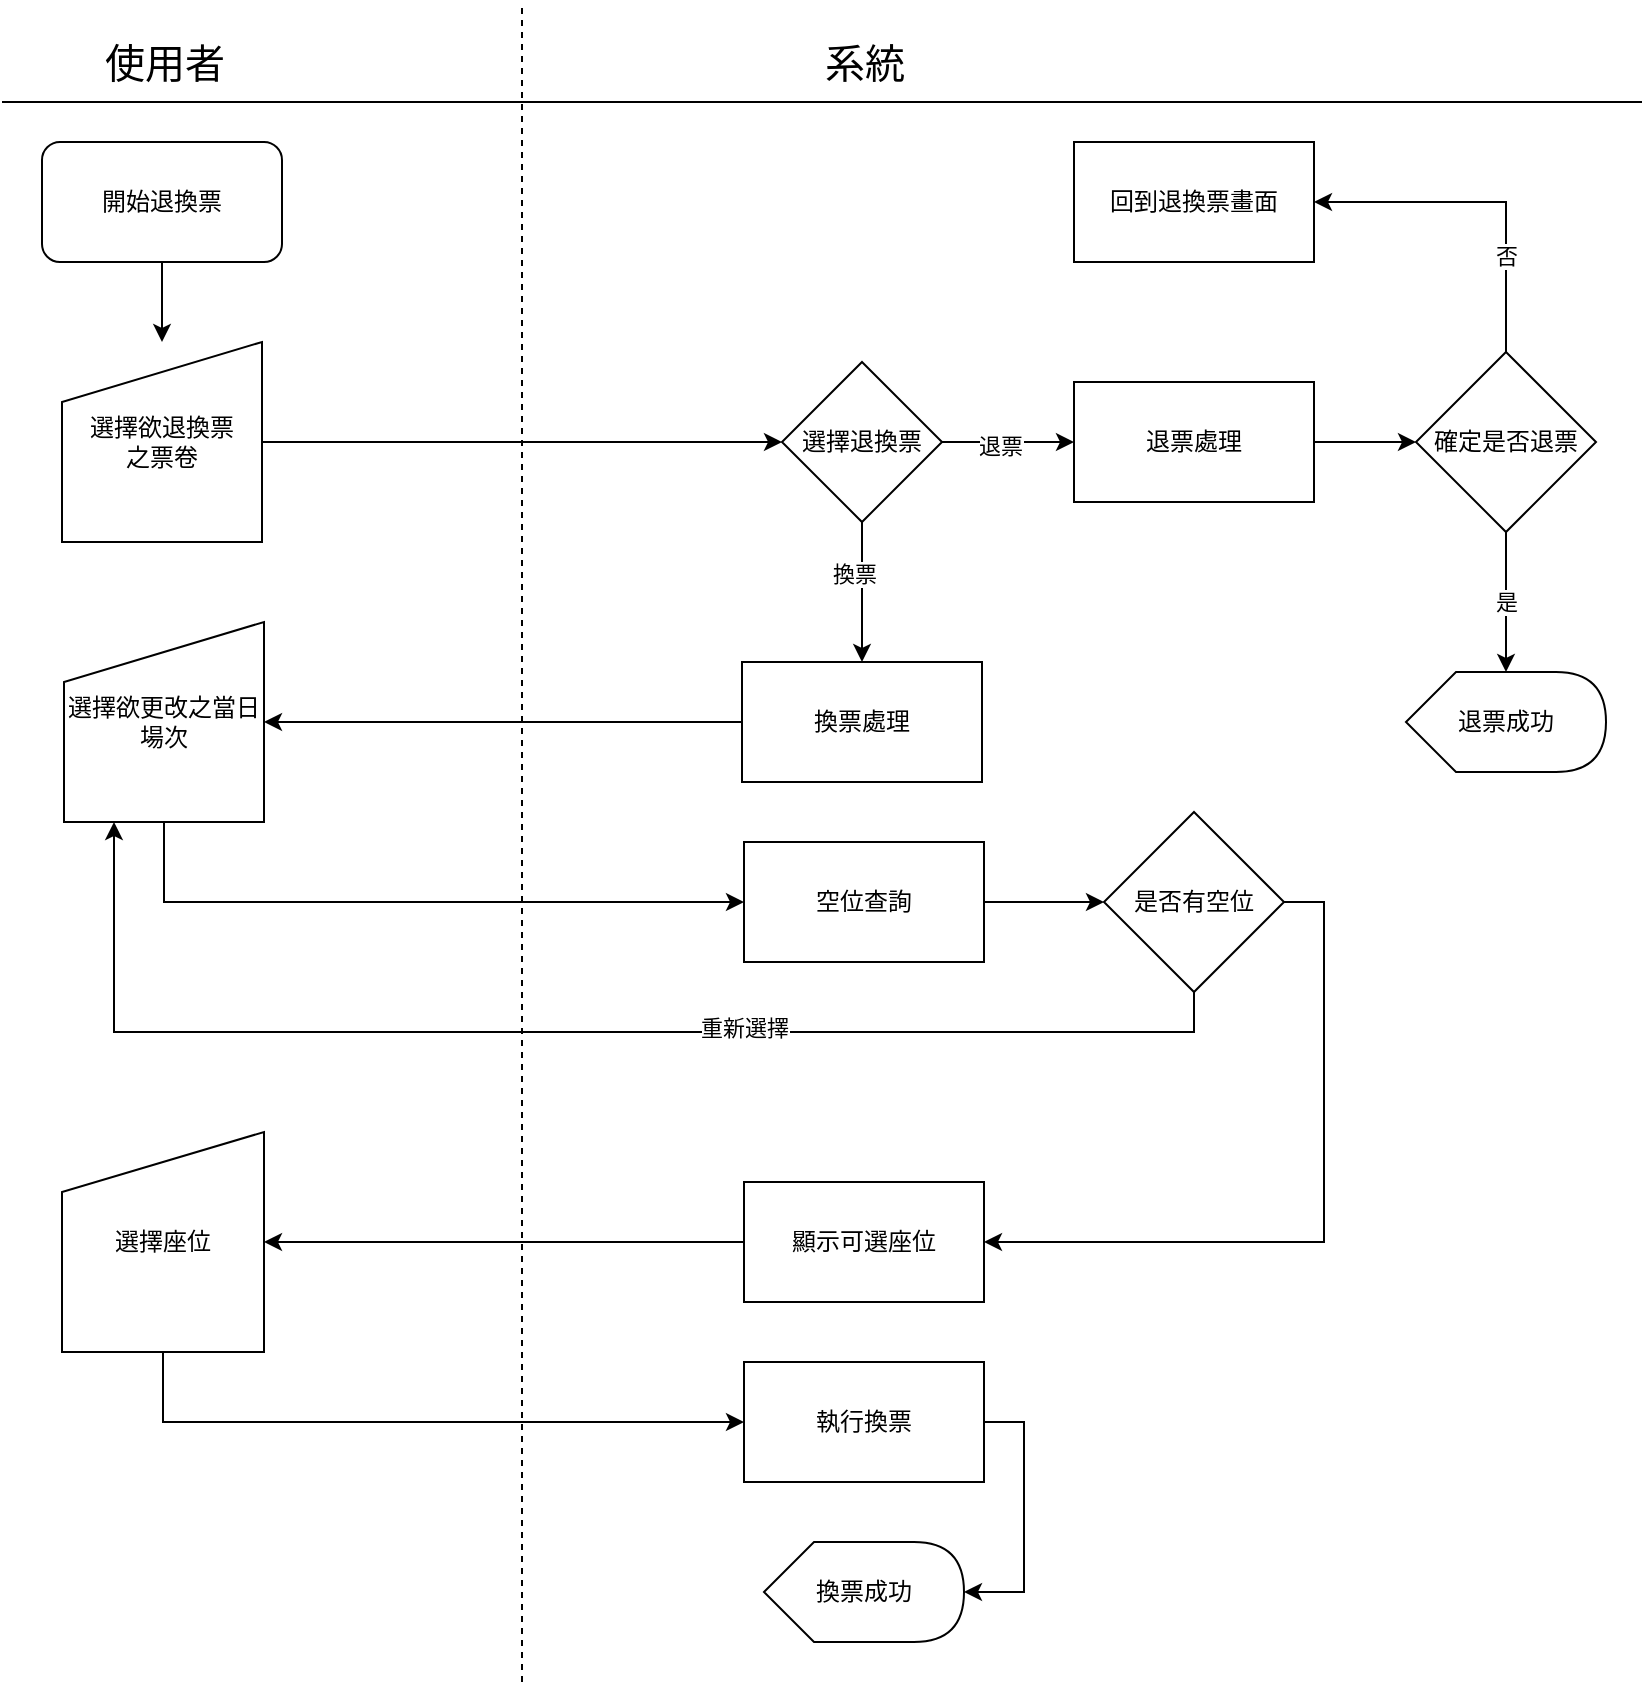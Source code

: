 <mxfile version="12.9.13" type="device"><diagram id="4EW0KhRvAE1uRGeNMRy-" name="第1頁"><mxGraphModel dx="706" dy="408" grid="1" gridSize="10" guides="1" tooltips="1" connect="1" arrows="1" fold="1" page="1" pageScale="1" pageWidth="827" pageHeight="1169" math="0" shadow="0"><root><mxCell id="0"/><mxCell id="1" parent="0"/><mxCell id="fdHPwKc29iYlOVKHPGaH-1" value="&lt;font style=&quot;font-size: 20px&quot;&gt;使用者&lt;/font&gt;" style="text;html=1;align=center;verticalAlign=middle;resizable=0;points=[];autosize=1;" parent="1" vertex="1"><mxGeometry x="161" y="50" width="80" height="20" as="geometry"/></mxCell><mxCell id="fdHPwKc29iYlOVKHPGaH-2" value="&lt;span style=&quot;font-size: 20px&quot;&gt;系統&lt;/span&gt;" style="text;html=1;align=center;verticalAlign=middle;resizable=0;points=[];autosize=1;" parent="1" vertex="1"><mxGeometry x="521" y="50" width="60" height="20" as="geometry"/></mxCell><mxCell id="fdHPwKc29iYlOVKHPGaH-11" style="edgeStyle=orthogonalEdgeStyle;rounded=0;orthogonalLoop=1;jettySize=auto;html=1;exitX=1;exitY=0.5;exitDx=0;exitDy=0;entryX=0;entryY=0.5;entryDx=0;entryDy=0;" parent="1" source="fdHPwKc29iYlOVKHPGaH-3" target="fdHPwKc29iYlOVKHPGaH-9" edge="1"><mxGeometry relative="1" as="geometry"/></mxCell><mxCell id="fdHPwKc29iYlOVKHPGaH-3" value="退票處理" style="rounded=0;whiteSpace=wrap;html=1;" parent="1" vertex="1"><mxGeometry x="656" y="220" width="120" height="60" as="geometry"/></mxCell><mxCell id="fdHPwKc29iYlOVKHPGaH-7" style="edgeStyle=orthogonalEdgeStyle;rounded=0;orthogonalLoop=1;jettySize=auto;html=1;exitX=0.5;exitY=1;exitDx=0;exitDy=0;entryX=0.5;entryY=0;entryDx=0;entryDy=0;" parent="1" source="fdHPwKc29iYlOVKHPGaH-4" target="fdHPwKc29iYlOVKHPGaH-5" edge="1"><mxGeometry relative="1" as="geometry"/></mxCell><mxCell id="fdHPwKc29iYlOVKHPGaH-4" value="開始退換票" style="rounded=1;whiteSpace=wrap;html=1;" parent="1" vertex="1"><mxGeometry x="140" y="100" width="120" height="60" as="geometry"/></mxCell><mxCell id="fdHPwKc29iYlOVKHPGaH-44" style="edgeStyle=orthogonalEdgeStyle;rounded=0;orthogonalLoop=1;jettySize=auto;html=1;" parent="1" source="fdHPwKc29iYlOVKHPGaH-5" target="fdHPwKc29iYlOVKHPGaH-41" edge="1"><mxGeometry relative="1" as="geometry"/></mxCell><mxCell id="fdHPwKc29iYlOVKHPGaH-5" value="選擇欲退換票&lt;br&gt;之票卷" style="shape=manualInput;whiteSpace=wrap;html=1;" parent="1" vertex="1"><mxGeometry x="150" y="200" width="100" height="100" as="geometry"/></mxCell><mxCell id="B7iE2sIfwJgQCKzSLLk5-4" style="edgeStyle=orthogonalEdgeStyle;rounded=0;orthogonalLoop=1;jettySize=auto;html=1;exitX=0.5;exitY=0;exitDx=0;exitDy=0;entryX=1;entryY=0.5;entryDx=0;entryDy=0;" edge="1" parent="1" source="fdHPwKc29iYlOVKHPGaH-9" target="B7iE2sIfwJgQCKzSLLk5-3"><mxGeometry relative="1" as="geometry"/></mxCell><mxCell id="B7iE2sIfwJgQCKzSLLk5-7" value="否" style="edgeLabel;html=1;align=center;verticalAlign=middle;resizable=0;points=[];" vertex="1" connectable="0" parent="B7iE2sIfwJgQCKzSLLk5-4"><mxGeometry x="-0.438" relative="1" as="geometry"><mxPoint as="offset"/></mxGeometry></mxCell><mxCell id="B7iE2sIfwJgQCKzSLLk5-5" style="edgeStyle=orthogonalEdgeStyle;rounded=0;orthogonalLoop=1;jettySize=auto;html=1;exitX=0.5;exitY=1;exitDx=0;exitDy=0;entryX=0;entryY=0;entryDx=50;entryDy=0;entryPerimeter=0;" edge="1" parent="1" source="fdHPwKc29iYlOVKHPGaH-9" target="fdHPwKc29iYlOVKHPGaH-12"><mxGeometry relative="1" as="geometry"/></mxCell><mxCell id="B7iE2sIfwJgQCKzSLLk5-6" value="是" style="edgeLabel;html=1;align=center;verticalAlign=middle;resizable=0;points=[];" vertex="1" connectable="0" parent="B7iE2sIfwJgQCKzSLLk5-5"><mxGeometry x="0.258" y="-1" relative="1" as="geometry"><mxPoint x="1" y="-9.14" as="offset"/></mxGeometry></mxCell><mxCell id="fdHPwKc29iYlOVKHPGaH-9" value="&lt;font face=&quot;helvetica&quot;&gt;確定是否退票&lt;/font&gt;" style="rhombus;whiteSpace=wrap;html=1;" parent="1" vertex="1"><mxGeometry x="827" y="205" width="90" height="90" as="geometry"/></mxCell><mxCell id="fdHPwKc29iYlOVKHPGaH-12" value="退票成功" style="shape=display;whiteSpace=wrap;html=1;" parent="1" vertex="1"><mxGeometry x="822" y="365" width="100" height="50" as="geometry"/></mxCell><mxCell id="fdHPwKc29iYlOVKHPGaH-19" style="edgeStyle=orthogonalEdgeStyle;rounded=0;orthogonalLoop=1;jettySize=auto;html=1;" parent="1" source="fdHPwKc29iYlOVKHPGaH-15" target="fdHPwKc29iYlOVKHPGaH-18" edge="1"><mxGeometry relative="1" as="geometry"/></mxCell><mxCell id="fdHPwKc29iYlOVKHPGaH-15" value="換票處理" style="rounded=0;whiteSpace=wrap;html=1;" parent="1" vertex="1"><mxGeometry x="490" y="360" width="120" height="60" as="geometry"/></mxCell><mxCell id="fdHPwKc29iYlOVKHPGaH-24" style="edgeStyle=orthogonalEdgeStyle;rounded=0;orthogonalLoop=1;jettySize=auto;html=1;exitX=0.5;exitY=1;exitDx=0;exitDy=0;entryX=0;entryY=0.5;entryDx=0;entryDy=0;" parent="1" source="fdHPwKc29iYlOVKHPGaH-18" target="fdHPwKc29iYlOVKHPGaH-20" edge="1"><mxGeometry relative="1" as="geometry"/></mxCell><mxCell id="fdHPwKc29iYlOVKHPGaH-18" value="選擇欲更改之當日場次" style="shape=manualInput;whiteSpace=wrap;html=1;" parent="1" vertex="1"><mxGeometry x="151" y="340" width="100" height="100" as="geometry"/></mxCell><mxCell id="fdHPwKc29iYlOVKHPGaH-23" style="edgeStyle=orthogonalEdgeStyle;rounded=0;orthogonalLoop=1;jettySize=auto;html=1;exitX=1;exitY=0.5;exitDx=0;exitDy=0;entryX=0;entryY=0.5;entryDx=0;entryDy=0;" parent="1" source="fdHPwKc29iYlOVKHPGaH-20" target="fdHPwKc29iYlOVKHPGaH-22" edge="1"><mxGeometry relative="1" as="geometry"/></mxCell><mxCell id="fdHPwKc29iYlOVKHPGaH-20" value="空位查詢" style="rounded=0;whiteSpace=wrap;html=1;" parent="1" vertex="1"><mxGeometry x="491" y="450" width="120" height="60" as="geometry"/></mxCell><mxCell id="fdHPwKc29iYlOVKHPGaH-32" style="edgeStyle=orthogonalEdgeStyle;rounded=0;orthogonalLoop=1;jettySize=auto;html=1;exitX=1;exitY=0.5;exitDx=0;exitDy=0;entryX=1;entryY=0.5;entryDx=0;entryDy=0;" parent="1" source="fdHPwKc29iYlOVKHPGaH-22" target="fdHPwKc29iYlOVKHPGaH-31" edge="1"><mxGeometry relative="1" as="geometry"/></mxCell><mxCell id="B7iE2sIfwJgQCKzSLLk5-1" style="edgeStyle=orthogonalEdgeStyle;rounded=0;orthogonalLoop=1;jettySize=auto;html=1;exitX=0.5;exitY=1;exitDx=0;exitDy=0;entryX=0.25;entryY=1;entryDx=0;entryDy=0;" edge="1" parent="1" source="fdHPwKc29iYlOVKHPGaH-22" target="fdHPwKc29iYlOVKHPGaH-18"><mxGeometry relative="1" as="geometry"/></mxCell><mxCell id="B7iE2sIfwJgQCKzSLLk5-2" value="重新選擇" style="edgeLabel;html=1;align=center;verticalAlign=middle;resizable=0;points=[];" vertex="1" connectable="0" parent="B7iE2sIfwJgQCKzSLLk5-1"><mxGeometry x="-0.261" y="-2" relative="1" as="geometry"><mxPoint as="offset"/></mxGeometry></mxCell><mxCell id="fdHPwKc29iYlOVKHPGaH-22" value="&lt;font face=&quot;helvetica&quot;&gt;是否有空位&lt;/font&gt;" style="rhombus;whiteSpace=wrap;html=1;" parent="1" vertex="1"><mxGeometry x="671" y="435" width="90" height="90" as="geometry"/></mxCell><mxCell id="fdHPwKc29iYlOVKHPGaH-34" style="edgeStyle=orthogonalEdgeStyle;rounded=0;orthogonalLoop=1;jettySize=auto;html=1;exitX=0;exitY=0.5;exitDx=0;exitDy=0;entryX=1;entryY=0.5;entryDx=0;entryDy=0;" parent="1" source="fdHPwKc29iYlOVKHPGaH-31" target="fdHPwKc29iYlOVKHPGaH-33" edge="1"><mxGeometry relative="1" as="geometry"/></mxCell><mxCell id="fdHPwKc29iYlOVKHPGaH-31" value="顯示可選座位" style="rounded=0;whiteSpace=wrap;html=1;" parent="1" vertex="1"><mxGeometry x="491" y="620" width="120" height="60" as="geometry"/></mxCell><mxCell id="fdHPwKc29iYlOVKHPGaH-36" style="edgeStyle=orthogonalEdgeStyle;rounded=0;orthogonalLoop=1;jettySize=auto;html=1;exitX=0.5;exitY=1;exitDx=0;exitDy=0;entryX=0;entryY=0.5;entryDx=0;entryDy=0;" parent="1" source="fdHPwKc29iYlOVKHPGaH-33" target="fdHPwKc29iYlOVKHPGaH-35" edge="1"><mxGeometry relative="1" as="geometry"/></mxCell><mxCell id="fdHPwKc29iYlOVKHPGaH-33" value="選擇座位" style="shape=manualInput;whiteSpace=wrap;html=1;" parent="1" vertex="1"><mxGeometry x="150" y="595" width="101" height="110" as="geometry"/></mxCell><mxCell id="fdHPwKc29iYlOVKHPGaH-38" style="edgeStyle=orthogonalEdgeStyle;rounded=0;orthogonalLoop=1;jettySize=auto;html=1;exitX=1;exitY=0.5;exitDx=0;exitDy=0;entryX=1;entryY=0.5;entryDx=0;entryDy=0;entryPerimeter=0;" parent="1" source="fdHPwKc29iYlOVKHPGaH-35" target="fdHPwKc29iYlOVKHPGaH-37" edge="1"><mxGeometry relative="1" as="geometry"/></mxCell><mxCell id="fdHPwKc29iYlOVKHPGaH-35" value="執行換票" style="rounded=0;whiteSpace=wrap;html=1;" parent="1" vertex="1"><mxGeometry x="491" y="710" width="120" height="60" as="geometry"/></mxCell><mxCell id="fdHPwKc29iYlOVKHPGaH-37" value="換票成功" style="shape=display;whiteSpace=wrap;html=1;" parent="1" vertex="1"><mxGeometry x="501" y="800" width="100" height="50" as="geometry"/></mxCell><mxCell id="fdHPwKc29iYlOVKHPGaH-52" style="edgeStyle=orthogonalEdgeStyle;rounded=0;orthogonalLoop=1;jettySize=auto;html=1;exitX=0.5;exitY=1;exitDx=0;exitDy=0;entryX=0.5;entryY=0;entryDx=0;entryDy=0;" parent="1" source="fdHPwKc29iYlOVKHPGaH-41" target="fdHPwKc29iYlOVKHPGaH-15" edge="1"><mxGeometry relative="1" as="geometry"/></mxCell><mxCell id="fdHPwKc29iYlOVKHPGaH-53" value="換票" style="edgeLabel;html=1;align=center;verticalAlign=middle;resizable=0;points=[];" parent="fdHPwKc29iYlOVKHPGaH-52" vertex="1" connectable="0"><mxGeometry x="-0.27" y="-4" relative="1" as="geometry"><mxPoint as="offset"/></mxGeometry></mxCell><mxCell id="fdHPwKc29iYlOVKHPGaH-54" style="edgeStyle=orthogonalEdgeStyle;rounded=0;orthogonalLoop=1;jettySize=auto;html=1;exitX=1;exitY=0.5;exitDx=0;exitDy=0;entryX=0;entryY=0.5;entryDx=0;entryDy=0;" parent="1" source="fdHPwKc29iYlOVKHPGaH-41" target="fdHPwKc29iYlOVKHPGaH-3" edge="1"><mxGeometry relative="1" as="geometry"/></mxCell><mxCell id="fdHPwKc29iYlOVKHPGaH-55" value="退票" style="edgeLabel;html=1;align=center;verticalAlign=middle;resizable=0;points=[];" parent="fdHPwKc29iYlOVKHPGaH-54" vertex="1" connectable="0"><mxGeometry x="-0.143" y="-2" relative="1" as="geometry"><mxPoint as="offset"/></mxGeometry></mxCell><mxCell id="fdHPwKc29iYlOVKHPGaH-41" value="選擇退換票" style="rhombus;whiteSpace=wrap;html=1;" parent="1" vertex="1"><mxGeometry x="510" y="210" width="80" height="80" as="geometry"/></mxCell><mxCell id="fdHPwKc29iYlOVKHPGaH-58" value="" style="endArrow=none;dashed=1;html=1;" parent="1" edge="1"><mxGeometry width="50" height="50" relative="1" as="geometry"><mxPoint x="380" y="870" as="sourcePoint"/><mxPoint x="380" y="30" as="targetPoint"/></mxGeometry></mxCell><mxCell id="fdHPwKc29iYlOVKHPGaH-59" value="" style="endArrow=none;html=1;" parent="1" edge="1"><mxGeometry width="50" height="50" relative="1" as="geometry"><mxPoint x="120" y="80" as="sourcePoint"/><mxPoint x="940" y="80" as="targetPoint"/></mxGeometry></mxCell><mxCell id="B7iE2sIfwJgQCKzSLLk5-3" value="回到退換票畫面" style="rounded=0;whiteSpace=wrap;html=1;" vertex="1" parent="1"><mxGeometry x="656" y="100" width="120" height="60" as="geometry"/></mxCell></root></mxGraphModel></diagram></mxfile>